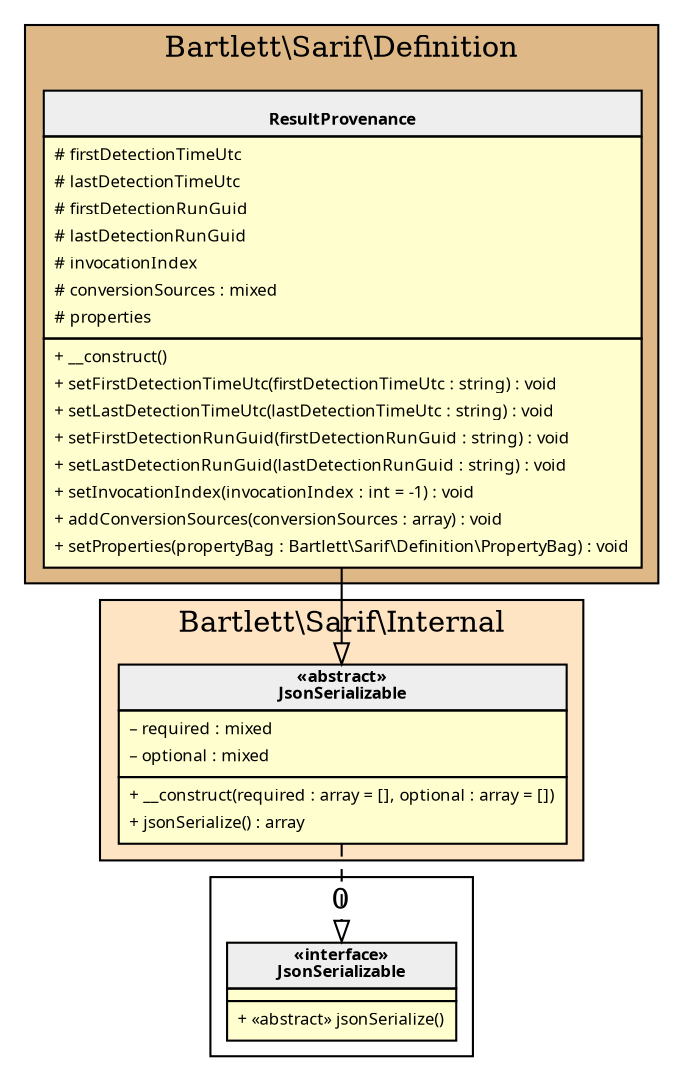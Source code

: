 digraph {
  graph [name="G" overlap="false" rankdir="TB" bgcolor="transparent"]
  node [fontname="Verdana" fontsize=8 shape="none" margin=0 fillcolor="#FEFECE" style="filled"]
  edge [fontname="Verdana" fontsize=8]
  subgraph cluster_0 {
    graph [bgcolor="BurlyWood"]
    label = "Bartlett\\Sarif\\Definition"
    "Bartlett\\Sarif\\Definition\\ResultProvenance" [shape="none" label=<
<table cellspacing="0" border="0" cellborder="1">
    <tr><td bgcolor="#eeeeee"><b><br/>ResultProvenance</b></td></tr>
    <tr><td><table border="0" cellspacing="0" cellpadding="2">
    <tr><td align="left"># firstDetectionTimeUtc</td></tr>
    <tr><td align="left"># lastDetectionTimeUtc</td></tr>
    <tr><td align="left"># firstDetectionRunGuid</td></tr>
    <tr><td align="left"># lastDetectionRunGuid</td></tr>
    <tr><td align="left"># invocationIndex</td></tr>
    <tr><td align="left"># conversionSources : mixed</td></tr>
    <tr><td align="left"># properties</td></tr>
</table></td></tr>
    <tr><td><table border="0" cellspacing="0" cellpadding="2">
    <tr><td align="left">+ __construct()</td></tr>
    <tr><td align="left">+ setFirstDetectionTimeUtc(firstDetectionTimeUtc : string) : void</td></tr>
    <tr><td align="left">+ setLastDetectionTimeUtc(lastDetectionTimeUtc : string) : void</td></tr>
    <tr><td align="left">+ setFirstDetectionRunGuid(firstDetectionRunGuid : string) : void</td></tr>
    <tr><td align="left">+ setLastDetectionRunGuid(lastDetectionRunGuid : string) : void</td></tr>
    <tr><td align="left">+ setInvocationIndex(invocationIndex : int = -1) : void</td></tr>
    <tr><td align="left">+ addConversionSources(conversionSources : array) : void</td></tr>
    <tr><td align="left">+ setProperties(propertyBag : Bartlett\\Sarif\\Definition\\PropertyBag) : void</td></tr>
</table></td></tr>
</table>>]
  }
  subgraph cluster_1 {
    graph [bgcolor="Bisque"]
    label = "Bartlett\\Sarif\\Internal"
    "Bartlett\\Sarif\\Internal\\JsonSerializable" [shape="none" label=<
<table cellspacing="0" border="0" cellborder="1">
    <tr><td bgcolor="#eeeeee"><b>«abstract»<br/>JsonSerializable</b></td></tr>
    <tr><td><table border="0" cellspacing="0" cellpadding="2">
    <tr><td align="left">– required : mixed</td></tr>
    <tr><td align="left">– optional : mixed</td></tr>
</table></td></tr>
    <tr><td><table border="0" cellspacing="0" cellpadding="2">
    <tr><td align="left">+ __construct(required : array = [], optional : array = [])</td></tr>
    <tr><td align="left">+ jsonSerialize() : array</td></tr>
</table></td></tr>
</table>>]
  }
  subgraph cluster_2 {
    label = 0
    "JsonSerializable" [shape="none" label=<
<table cellspacing="0" border="0" cellborder="1">
    <tr><td bgcolor="#eeeeee"><b>«interface»<br/>JsonSerializable</b></td></tr>
    <tr><td></td></tr>
    <tr><td><table border="0" cellspacing="0" cellpadding="2">
    <tr><td align="left">+ «abstract» jsonSerialize()</td></tr>
</table></td></tr>
</table>>]
  }
  "Bartlett\\Sarif\\Internal\\JsonSerializable" -> "JsonSerializable" [arrowhead="empty" style="dashed"]
  "Bartlett\\Sarif\\Definition\\ResultProvenance" -> "Bartlett\\Sarif\\Internal\\JsonSerializable" [arrowhead="empty" style="filled"]
}
